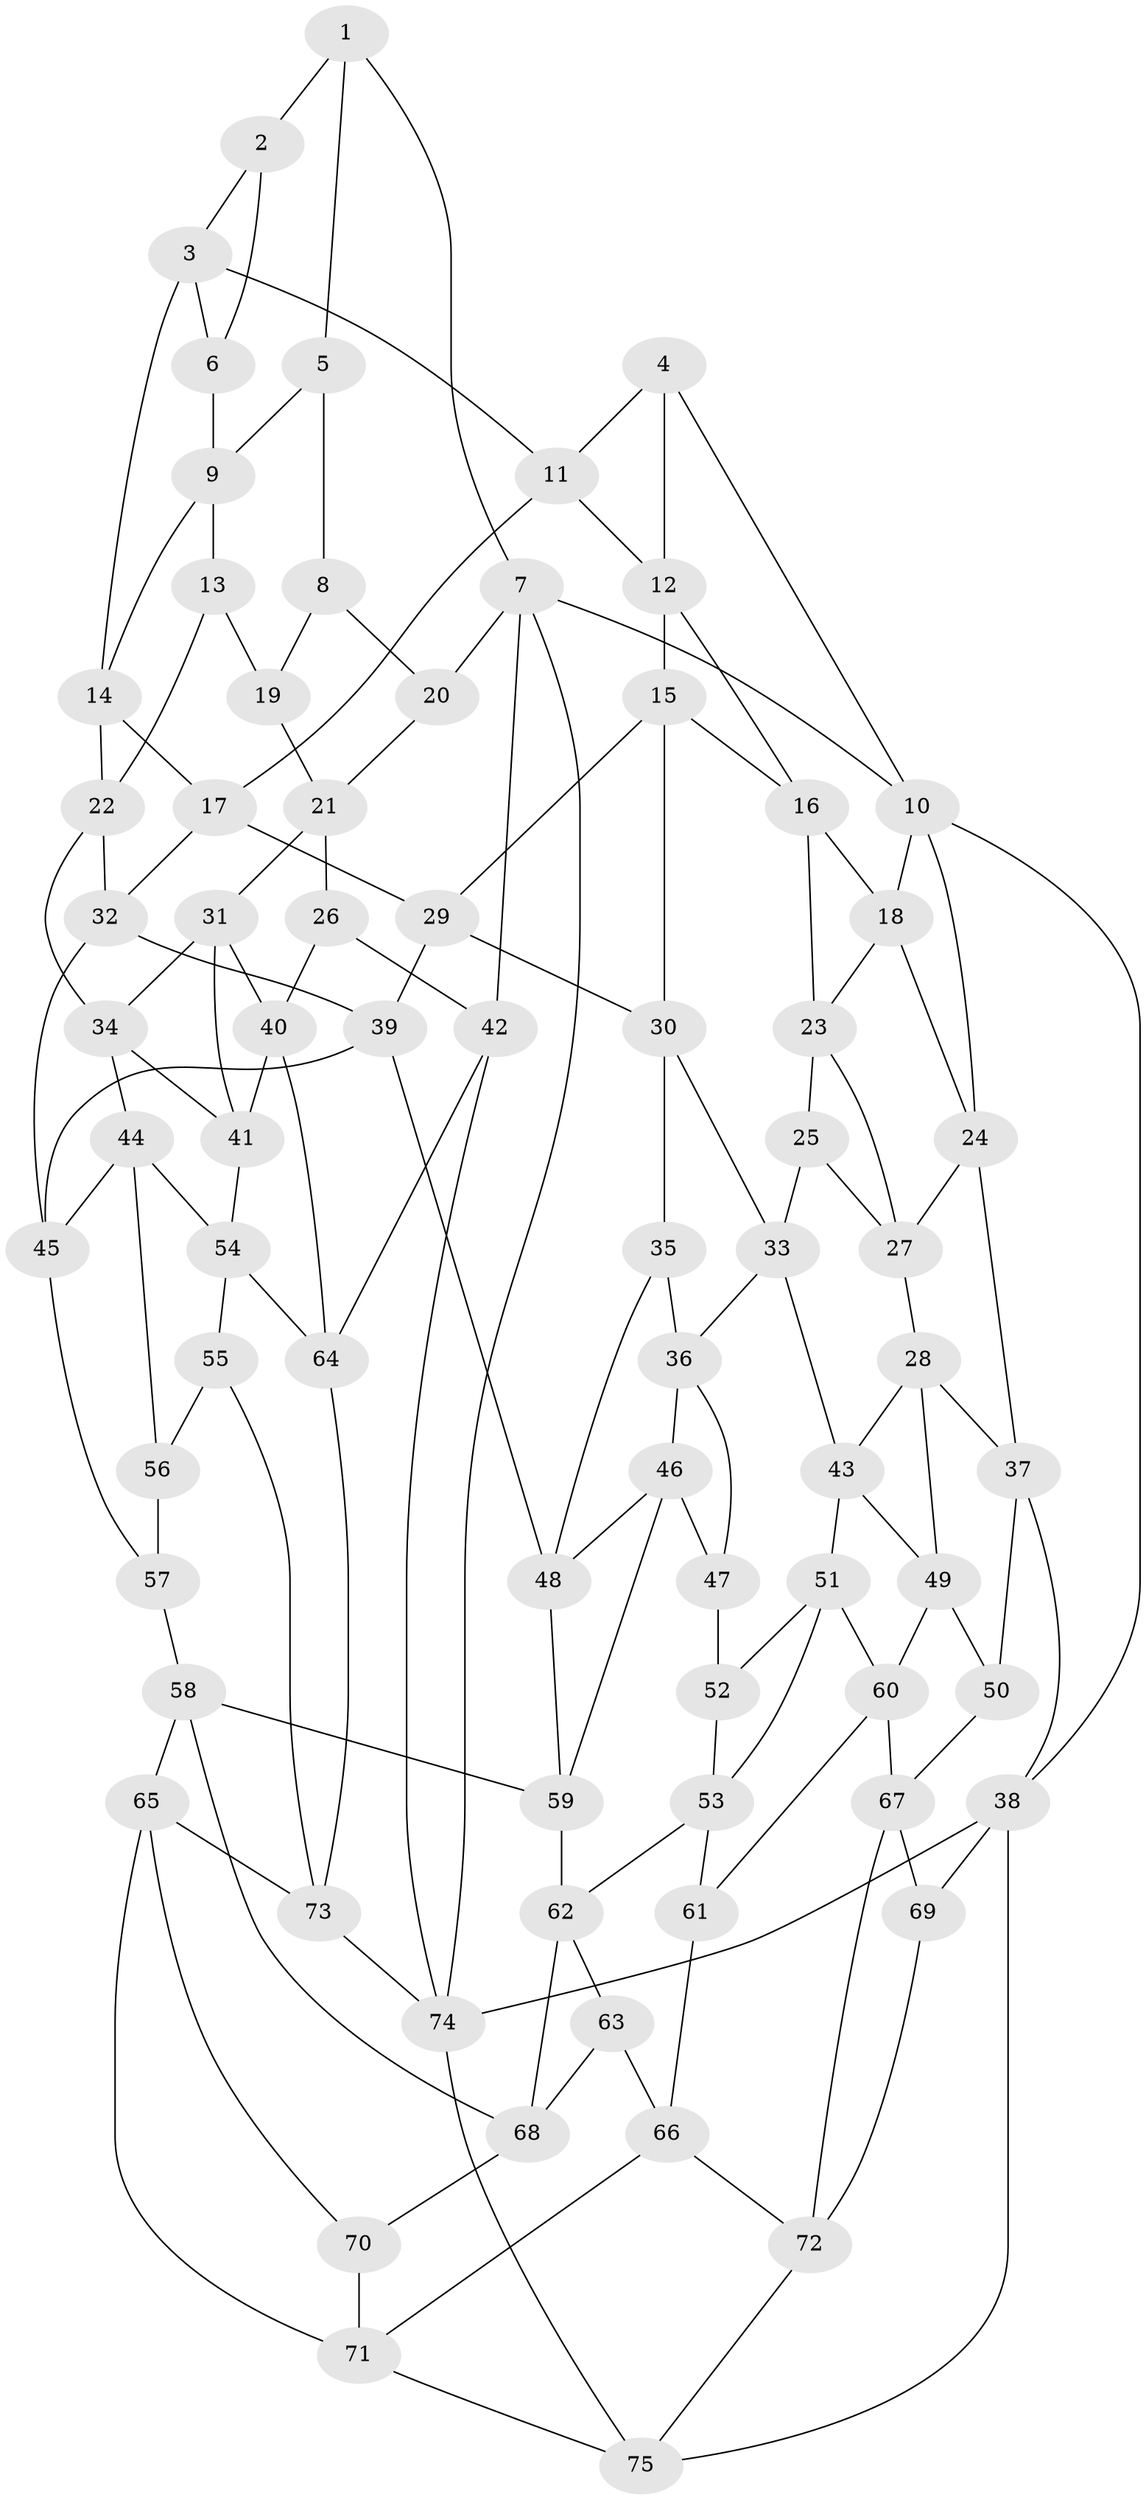 // original degree distribution, {4: 0.22666666666666666, 6: 0.24, 3: 0.02666666666666667, 5: 0.5066666666666667}
// Generated by graph-tools (version 1.1) at 2025/51/03/09/25 03:51:09]
// undirected, 75 vertices, 141 edges
graph export_dot {
graph [start="1"]
  node [color=gray90,style=filled];
  1;
  2;
  3;
  4;
  5;
  6;
  7;
  8;
  9;
  10;
  11;
  12;
  13;
  14;
  15;
  16;
  17;
  18;
  19;
  20;
  21;
  22;
  23;
  24;
  25;
  26;
  27;
  28;
  29;
  30;
  31;
  32;
  33;
  34;
  35;
  36;
  37;
  38;
  39;
  40;
  41;
  42;
  43;
  44;
  45;
  46;
  47;
  48;
  49;
  50;
  51;
  52;
  53;
  54;
  55;
  56;
  57;
  58;
  59;
  60;
  61;
  62;
  63;
  64;
  65;
  66;
  67;
  68;
  69;
  70;
  71;
  72;
  73;
  74;
  75;
  1 -- 2 [weight=1.0];
  1 -- 5 [weight=1.0];
  1 -- 7 [weight=1.0];
  2 -- 3 [weight=1.0];
  2 -- 6 [weight=1.0];
  3 -- 6 [weight=1.0];
  3 -- 11 [weight=1.0];
  3 -- 14 [weight=1.0];
  4 -- 10 [weight=1.0];
  4 -- 11 [weight=1.0];
  4 -- 12 [weight=1.0];
  5 -- 8 [weight=1.0];
  5 -- 9 [weight=1.0];
  6 -- 9 [weight=1.0];
  7 -- 10 [weight=1.0];
  7 -- 20 [weight=1.0];
  7 -- 42 [weight=1.0];
  7 -- 74 [weight=1.0];
  8 -- 19 [weight=1.0];
  8 -- 20 [weight=1.0];
  9 -- 13 [weight=1.0];
  9 -- 14 [weight=1.0];
  10 -- 18 [weight=1.0];
  10 -- 24 [weight=1.0];
  10 -- 38 [weight=1.0];
  11 -- 12 [weight=1.0];
  11 -- 17 [weight=1.0];
  12 -- 15 [weight=1.0];
  12 -- 16 [weight=1.0];
  13 -- 19 [weight=2.0];
  13 -- 22 [weight=1.0];
  14 -- 17 [weight=1.0];
  14 -- 22 [weight=1.0];
  15 -- 16 [weight=1.0];
  15 -- 29 [weight=1.0];
  15 -- 30 [weight=1.0];
  16 -- 18 [weight=1.0];
  16 -- 23 [weight=1.0];
  17 -- 29 [weight=1.0];
  17 -- 32 [weight=1.0];
  18 -- 23 [weight=1.0];
  18 -- 24 [weight=1.0];
  19 -- 21 [weight=1.0];
  20 -- 21 [weight=1.0];
  21 -- 26 [weight=1.0];
  21 -- 31 [weight=1.0];
  22 -- 32 [weight=1.0];
  22 -- 34 [weight=1.0];
  23 -- 25 [weight=1.0];
  23 -- 27 [weight=1.0];
  24 -- 27 [weight=1.0];
  24 -- 37 [weight=1.0];
  25 -- 27 [weight=1.0];
  25 -- 33 [weight=1.0];
  26 -- 40 [weight=1.0];
  26 -- 42 [weight=1.0];
  27 -- 28 [weight=1.0];
  28 -- 37 [weight=1.0];
  28 -- 43 [weight=1.0];
  28 -- 49 [weight=1.0];
  29 -- 30 [weight=1.0];
  29 -- 39 [weight=1.0];
  30 -- 33 [weight=1.0];
  30 -- 35 [weight=1.0];
  31 -- 34 [weight=1.0];
  31 -- 40 [weight=1.0];
  31 -- 41 [weight=1.0];
  32 -- 39 [weight=1.0];
  32 -- 45 [weight=1.0];
  33 -- 36 [weight=1.0];
  33 -- 43 [weight=1.0];
  34 -- 41 [weight=1.0];
  34 -- 44 [weight=1.0];
  35 -- 36 [weight=1.0];
  35 -- 48 [weight=1.0];
  36 -- 46 [weight=1.0];
  36 -- 47 [weight=1.0];
  37 -- 38 [weight=1.0];
  37 -- 50 [weight=1.0];
  38 -- 69 [weight=1.0];
  38 -- 74 [weight=1.0];
  38 -- 75 [weight=1.0];
  39 -- 45 [weight=1.0];
  39 -- 48 [weight=1.0];
  40 -- 41 [weight=1.0];
  40 -- 64 [weight=1.0];
  41 -- 54 [weight=1.0];
  42 -- 64 [weight=1.0];
  42 -- 74 [weight=1.0];
  43 -- 49 [weight=1.0];
  43 -- 51 [weight=1.0];
  44 -- 45 [weight=1.0];
  44 -- 54 [weight=1.0];
  44 -- 56 [weight=1.0];
  45 -- 57 [weight=1.0];
  46 -- 47 [weight=1.0];
  46 -- 48 [weight=1.0];
  46 -- 59 [weight=1.0];
  47 -- 52 [weight=2.0];
  48 -- 59 [weight=1.0];
  49 -- 50 [weight=1.0];
  49 -- 60 [weight=1.0];
  50 -- 67 [weight=1.0];
  51 -- 52 [weight=1.0];
  51 -- 53 [weight=1.0];
  51 -- 60 [weight=1.0];
  52 -- 53 [weight=1.0];
  53 -- 61 [weight=1.0];
  53 -- 62 [weight=1.0];
  54 -- 55 [weight=1.0];
  54 -- 64 [weight=1.0];
  55 -- 56 [weight=1.0];
  55 -- 73 [weight=1.0];
  56 -- 57 [weight=2.0];
  57 -- 58 [weight=1.0];
  58 -- 59 [weight=1.0];
  58 -- 65 [weight=1.0];
  58 -- 68 [weight=1.0];
  59 -- 62 [weight=1.0];
  60 -- 61 [weight=1.0];
  60 -- 67 [weight=1.0];
  61 -- 66 [weight=1.0];
  62 -- 63 [weight=1.0];
  62 -- 68 [weight=1.0];
  63 -- 66 [weight=1.0];
  63 -- 68 [weight=1.0];
  64 -- 73 [weight=1.0];
  65 -- 70 [weight=1.0];
  65 -- 71 [weight=1.0];
  65 -- 73 [weight=1.0];
  66 -- 71 [weight=1.0];
  66 -- 72 [weight=1.0];
  67 -- 69 [weight=1.0];
  67 -- 72 [weight=1.0];
  68 -- 70 [weight=1.0];
  69 -- 72 [weight=1.0];
  70 -- 71 [weight=1.0];
  71 -- 75 [weight=1.0];
  72 -- 75 [weight=1.0];
  73 -- 74 [weight=1.0];
  74 -- 75 [weight=1.0];
}
